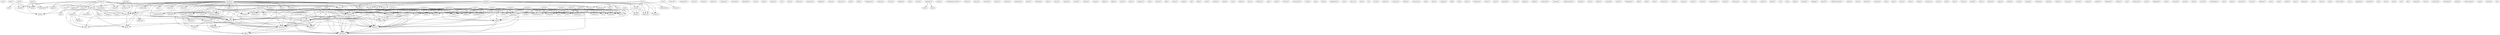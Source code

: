 digraph G {
  yen [ label="yen(1)" ];
  home [ label="home(1)" ];
  shell [ label="shell(5)" ];
  sfu [ label="sfu(3)" ];
  book [ label="book(4)" ];
  posted [ label="posted(1)" ];
  write [ label="write(1)" ];
  responded [ label="responded(1)" ];
  called [ label="called(1)" ];
  chemical [ label="chemical(1)" ];
  mendelzon [ label="mendelzon(1)" ];
  mowat [ label="mowat(1)" ];
  kenney [ label="kenney(1)" ];
  quebec [ label="quebec(1)" ];
  insulation [ label="insulation(1)" ];
  marshall [ label="marshall(1)" ];
  debatable [ label="debatable(1)" ];
  style [ label="style(1)" ];
  email [ label="email(1)" ];
  number [ label="number(1)" ];
  live [ label="live(1)" ];
  radar [ label="radar(1)" ];
  analysis [ label="analysis(1)" ];
  nominator [ label="nominator(1)" ];
  person [ label="person(3)" ];
  scientist [ label="scientist(6)" ];
  citizen [ label="citizen(1)" ];
  penfield [ label="penfield(1)" ];
  iverson [ label="iverson(1)" ];
  lawrence [ label="lawrence(1)" ];
  plate [ label="plate(1)" ];
  hebb [ label="hebb(1)" ];
  canada [ label="canada(10)" ];
  citizenship [ label="citizenship(1)" ];
  interferometry [ label="interferometry(1)" ];
  math [ label="math(4)" ];
  matroid [ label="matroid(1)" ];
  note [ label="note(1)" ];
  mosquito [ label="mosquito(3)" ];
  part [ label="part(1)" ];
  communication [ label="communication(1)" ];
  became [ label="became(1)" ];
  text [ label="text(2)" ];
  code [ label="code(1)" ];
  baseline [ label="baseline(1)" ];
  model [ label="model(1)" ];
  division [ label="division(1)" ];
  summer [ label="summer(1)" ];
  research [ label="research(1)" ];
  grant [ label="grant(1)" ];
  theory [ label="theory(6)" ];
  repellant [ label="repellant(3)" ];
  school [ label="school(1)" ];
  highway [ label="highway(1)" ];
  came [ label="came(1)" ];
  graduate [ label="graduate(1)" ];
  photo [ label="photo(2)" ];
  research [ label="research(1)" ];
  feel [ label="feel(1)" ];
  memory [ label="memory(2)" ];
  syndrome [ label="syndrome(1)" ];
  don [ label="don(1)" ];
  publisher [ label="publisher(2)" ];
  lot [ label="lot(1)" ];
  anthony [ label="anthony(2)" ];
  water [ label="water(1)" ];
  animal [ label="animal(2)" ];
  sense [ label="sense(1)" ];
  complexity [ label="complexity(1)" ];
  completeness [ label="completeness(1)" ];
  ecologist [ label="ecologist(1)" ];
  co [ label="co(1)" ];
  stephenson [ label="stephenson(1)" ];
  electron [ label="electron(1)" ];
  victorin [ label="victorin(1)" ];
  reginald [ label="reginald(1)" ];
  jack [ label="jack(2)" ];
  choose [ label="choose(1)" ];
  greatness [ label="greatness(2)" ];
  area [ label="area(1)" ];
  hear [ label="hear(2)" ];
  joseph [ label="joseph(1)" ];
  chemiluminescensce [ label="chemiluminescensce(1)" ];
  follows [ label="follows(1)" ];
  physiol [ label="physiol(1)" ];
  crawford [ label="crawford(1)" ];
  bulb [ label="bulb(1)" ];
  topology [ label="topology(1)" ];
  admin [ label="admin(1)" ];
  light [ label="light(1)" ];
  subject [ label="subject(1)" ];
  machine [ label="machine(1)" ];
  fessenden [ label="fessenden(1)" ];
  bolton [ label="bolton(1)" ];
  raymond [ label="raymond(1)" ];
  video [ label="video(1)" ];
  dennis [ label="dennis(1)" ];
  respond [ label="respond(1)" ];
  canarie [ label="canarie(1)" ];
  clamen [ label="clamen(1)" ];
  raman [ label="raman(1)" ];
  kidder [ label="kidder(1)" ];
  depth [ label="depth(1)" ];
  aurora [ label="aurora(1)" ];
  chemistry [ label="chemistry(6)" ];
  discovery [ label="discovery(1)" ];
  language [ label="language(1)" ];
  stress [ label="stress(1)" ];
  ask [ label="ask(1)" ];
  vision [ label="vision(2)" ];
  glucose [ label="glucose(1)" ];
  effect [ label="effect(1)" ];
  basis [ label="basis(1)" ];
  rapoport [ label="rapoport(1)" ];
  mail [ label="mail(1)" ];
  marchi [ label="marchi(1)" ];
  bell [ label="bell(1)" ];
  turner [ label="turner(1)" ];
  jardin [ label="jardin(1)" ];
  sid [ label="sid(1)" ];
  klein [ label="klein(1)" ];
  give [ label="give(2)" ];
  name [ label="name(3)" ];
  phone [ label="phone(1)" ];
  reason [ label="reason(1)" ];
  address [ label="address(2)" ];
  whereabouts [ label="whereabouts(1)" ];
  contact [ label="contact(1)" ];
  matt [ label="matt(1)" ];
  culture [ label="culture(1)" ];
  hillier [ label="hillier(1)" ];
  please [ label="please(8)" ];
  nominate [ label="nominate(1)" ];
  drop [ label="drop(1)" ];
  line [ label="line(1)" ];
  soul [ label="soul(1)" ];
  chamm [ label="chamm(2)" ];
  prey [ label="prey(1)" ];
  inventor [ label="inventor(1)" ];
  cortex [ label="cortex(1)" ];
  gunnery [ label="gunnery(1)" ];
  array [ label="array(1)" ];
  spectr [ label="spectr(1)" ];
  walter [ label="walter(1)" ];
  mass [ label="mass(1)" ];
  frederick [ label="frederick(1)" ];
  dna [ label="dna(1)" ];
  statement [ label="statement(1)" ];
  page [ label="page(1)" ];
  spreads [ label="spreads(1)" ];
  change [ label="change(1)" ];
  middle [ label="middle(1)" ];
  kind [ label="kind(1)" ];
  life [ label="life(1)" ];
  event [ label="event(1)" ];
  meister [ label="meister(1)" ];
  microscope [ label="microscope(1)" ];
  sound [ label="sound(1)" ];
  end [ label="end(1)" ];
  hubel [ label="hubel(1)" ];
  meunier [ label="meunier(3)" ];
  game [ label="game(1)" ];
  cosmologist [ label="cosmologist(1)" ];
  conflict [ label="conflict(1)" ];
  experiment [ label="experiment(1)" ];
  cure [ label="cure(1)" ];
  discuss [ label="discuss(1)" ];
  man [ label="man(1)" ];
  medicine [ label="medicine(2)" ];
  chem [ label="chem(4)" ];
  ecology [ label="ecology(2)" ];
  vl [ label="vl(1)" ];
  canadian [ label="canadian(11)" ];
  appear [ label="appear(1)" ];
  hope [ label="hope(1)" ];
  paragraph [ label="paragraph(2)" ];
  rest [ label="rest(1)" ];
  categ [ label="categ(1)" ];
  appedix [ label="appedix(1)" ];
  stanley [ label="stanley(2)" ];
  suzuki [ label="suzuki(1)" ];
  altman [ label="altman(1)" ];
  morrison [ label="morrison(1)" ];
  daykin [ label="daykin(1)" ];
  vancouver [ label="vancouver(1)" ];
  drift [ label="drift(1)" ];
  denis [ label="denis(1)" ];
  mapped [ label="mapped(1)" ];
  kell [ label="kell(2)" ];
  bull [ label="bull(1)" ];
  palmer [ label="palmer(5)" ];
  robert [ label="robert(4)" ];
  leone [ label="leone(1)" ];
  bill [ label="bill(6)" ];
  technique [ label="technique(1)" ];
  taylor [ label="taylor(1)" ];
  tracy [ label="tracy(1)" ];
  nobel [ label="nobel(7)" ];
  pasquale [ label="pasquale(1)" ];
  conway [ label="conway(1)" ];
  george [ label="george(1)" ];
  supply [ label="supply(1)" ];
  computer [ label="computer(3)" ];
  kuszewski [ label="kuszewski(1)" ];
  question [ label="question(1)" ];
  administration [ label="administration(1)" ];
  biology [ label="biology(1)" ];
  raoul [ label="raoul(1)" ];
  parker [ label="parker(1)" ];
  amer [ label="amer(1)" ];
  stoicheff [ label="stoicheff(1)" ];
  brader [ label="brader(1)" ];
  kernaghan [ label="kernaghan(1)" ];
  didn [ label="didn(1)" ];
  martin [ label="martin(1)" ];
  pulp [ label="pulp(1)" ];
  dave [ label="dave(1)" ];
  narrative [ label="narrative(1)" ];
  wright [ label="wright(1)" ];
  anyone [ label="anyone(1)" ];
  insulin [ label="insulin(1)" ];
  coxeter [ label="coxeter(1)" ];
  pananagden [ label="pananagden(1)" ];
  wallace [ label="wallace(1)" ];
  american [ label="american(1)" ];
  zinn [ label="zinn(1)" ];
  reactor [ label="reactor(1)" ];
  project [ label="project(1)" ];
  abbott [ label="abbott(1)" ];
  sir [ label="sir(1)" ];
  neil [ label="neil(1)" ];
  thing [ label="thing(1)" ];
  borealis [ label="borealis(1)" ];
  rom [ label="rom(2)" ];
  richness [ label="richness(1)" ];
  kellogg [ label="kellogg(1)" ];
  gerard [ label="gerard(1)" ];
  electrochemistry [ label="electrochemistry(1)" ];
  anatol [ label="anatol(1)" ];
  mark [ label="mark(1)" ];
  breader [ label="breader(1)" ];
  psychology [ label="psychology(2)" ];
  galindo [ label="galindo(2)" ];
  massimo [ label="massimo(1)" ];
  bob [ label="bob(1)" ];
  goel [ label="goel(1)" ];
  collier [ label="collier(1)" ];
  know [ label="know(1)" ];
  calkin [ label="calkin(1)" ];
  laurence [ label="laurence(1)" ];
  henry [ label="henry(1)" ];
  kelly [ label="kelly(1)" ];
  logic [ label="logic(1)" ];
  strome [ label="strome(1)" ];
  donald [ label="donald(1)" ];
  boris [ label="boris(1)" ];
  lemieux [ label="lemieux(1)" ];
  michael [ label="michael(2)" ];
  amer [ label="amer(1)" ];
  ogilvie [ label="ogilvie(1)" ];
  slotted [ label="slotted(1)" ];
  find [ label="find(1)" ];
  barry [ label="barry(2)" ];
  ursula [ label="ursula(1)" ];
  hans [ label="hans(1)" ];
  enigma [ label="enigma(1)" ];
  category [ label="category(1)" ];
  carbon [ label="carbon(1)" ];
  morley [ label="morley(1)" ];
  poussart [ label="poussart(1)" ];
  wire [ label="wire(2)" ];
  warden [ label="warden(1)" ];
  manuel [ label="manuel(1)" ];
  jackson [ label="jackson(1)" ];
  geraldine [ label="geraldine(1)" ];
  willard [ label="willard(1)" ];
  siegman [ label="siegman(2)" ];
  make [ label="make(1)" ];
  rna [ label="rna(1)" ];
  duckworth [ label="duckworth(1)" ];
  boyle [ label="boyle(1)" ];
  kaplansky [ label="kaplansky(1)" ];
  royle [ label="royle(1)" ];
  macleod [ label="macleod(1)" ];
  quark [ label="quark(1)" ];
  endel [ label="endel(1)" ];
  leal [ label="leal(2)" ];
  science [ label="science(2)" ];
  christopher [ label="christopher(1)" ];
  tom [ label="tom(1)" ];
  andre [ label="andre(1)" ];
  davidson [ label="davidson(1)" ];
  murray [ label="murray(1)" ];
  penguin [ label="penguin(1)" ];
  bott [ label="bott(1)" ];
  galindo [ label="galindo(1)" ];
  copp [ label="copp(1)" ];
  marks [ label="marks(1)" ];
  gary [ label="gary(1)" ];
  graham [ label="graham(1)" ];
  colin [ label="colin(1)" ];
  marie [ label="marie(1)" ];
  cook [ label="cook(1)" ];
  discovered [ label="discovered(1)" ];
  tuzo [ label="tuzo(1)" ];
  appendix [ label="appendix(1)" ];
  kendrick [ label="kendrick(1)" ];
  list [ label="list(5)" ];
  tutte [ label="tutte(1)" ];
  john [ label="john(5)" ];
  see [ label="see(1)" ];
  fill [ label="fill(1)" ];
  prakash [ label="prakash(1)" ];
  brian [ label="brian(2)" ];
  constitute [ label="constitute(1)" ];
  botanique [ label="botanique(1)" ];
  gerald [ label="gerald(1)" ];
  spectroscopy [ label="spectroscopy(2)" ];
  craig [ label="craig(1)" ];
  particle [ label="particle(1)" ];
  cd [ label="cd(2)" ];
  shell -> sfu [ label="3" ];
  shell -> book [ label="1" ];
  shell -> posted [ label="1" ];
  shell -> write [ label="1" ];
  shell -> responded [ label="1" ];
  shell -> called [ label="1" ];
  person -> scientist [ label="1" ];
  person -> citizen [ label="1" ];
  canada -> citizenship [ label="2" ];
  canada -> interferometry [ label="1" ];
  canada -> math [ label="1" ];
  canada -> matroid [ label="1" ];
  canada -> note [ label="1" ];
  canada -> book [ label="2" ];
  canada -> mosquito [ label="1" ];
  canada -> part [ label="1" ];
  canada -> communication [ label="1" ];
  canada -> became [ label="1" ];
  canada -> text [ label="1" ];
  canada -> code [ label="1" ];
  canada -> baseline [ label="1" ];
  canada -> model [ label="1" ];
  canada -> division [ label="2" ];
  canada -> summer [ label="1" ];
  canada -> research [ label="2" ];
  canada -> grant [ label="2" ];
  canada -> theory [ label="1" ];
  canada -> repellant [ label="1" ];
  canada -> school [ label="1" ];
  canada -> highway [ label="1" ];
  canada -> came [ label="1" ];
  canada -> graduate [ label="1" ];
  canada -> photo [ label="1" ];
  canada -> responded [ label="1" ];
  canada -> research [ label="2" ];
  canada -> feel [ label="1" ];
  canada -> memory [ label="1" ];
  canada -> syndrome [ label="1" ];
  canada -> don [ label="2" ];
  canada -> publisher [ label="1" ];
  canada -> lot [ label="1" ];
  anthony -> interferometry [ label="1" ];
  anthony -> math [ label="1" ];
  anthony -> matroid [ label="1" ];
  anthony -> communication [ label="1" ];
  anthony -> code [ label="1" ];
  anthony -> water [ label="1" ];
  anthony -> baseline [ label="1" ];
  anthony -> model [ label="1" ];
  anthony -> theory [ label="1" ];
  anthony -> photo [ label="1" ];
  anthony -> memory [ label="1" ];
  anthony -> syndrome [ label="1" ];
  animal -> sense [ label="1" ];
  animal -> complexity [ label="1" ];
  animal -> completeness [ label="1" ];
  animal -> ecologist [ label="1" ];
  animal -> co [ label="1" ];
  greatness -> area [ label="1" ];
  greatness -> hear [ label="1" ];
  math -> mosquito [ label="3" ];
  math -> bulb [ label="2" ];
  math -> baseline [ label="1" ];
  math -> topology [ label="1" ];
  math -> research [ label="2" ];
  math -> repellant [ label="3" ];
  math -> admin [ label="2" ];
  math -> light [ label="2" ];
  math -> research [ label="2" ];
  math -> syndrome [ label="1" ];
  chemistry -> discovery [ label="1" ];
  chemistry -> mosquito [ label="2" ];
  chemistry -> communication [ label="1" ];
  chemistry -> code [ label="1" ];
  chemistry -> water [ label="1" ];
  chemistry -> baseline [ label="1" ];
  chemistry -> model [ label="1" ];
  chemistry -> language [ label="1" ];
  chemistry -> stress [ label="1" ];
  chemistry -> ask [ label="1" ];
  chemistry -> theory [ label="1" ];
  chemistry -> repellant [ label="2" ];
  chemistry -> vision [ label="1" ];
  chemistry -> photo [ label="1" ];
  chemistry -> glucose [ label="1" ];
  chemistry -> memory [ label="1" ];
  chemistry -> effect [ label="1" ];
  chemistry -> syndrome [ label="1" ];
  give -> name [ label="1" ];
  give -> scientist [ label="1" ];
  give -> phone [ label="1" ];
  give -> reason [ label="1" ];
  give -> address [ label="1" ];
  give -> whereabouts [ label="1" ];
  give -> contact [ label="1" ];
  please -> note [ label="1" ];
  please -> name [ label="1" ];
  please -> scientist [ label="1" ];
  please -> phone [ label="1" ];
  please -> reason [ label="1" ];
  please -> address [ label="1" ];
  please -> nominate [ label="2" ];
  please -> summer [ label="1" ];
  please -> feel [ label="1" ];
  please -> drop [ label="1" ];
  please -> line [ label="1" ];
  please -> contact [ label="1" ];
  please -> don [ label="1" ];
  please -> lot [ label="1" ];
  chamm -> complexity [ label="1" ];
  chamm -> prey [ label="1" ];
  chamm -> inventor [ label="1" ];
  chamm -> completeness [ label="1" ];
  chamm -> ecologist [ label="1" ];
  chamm -> cortex [ label="1" ];
  chamm -> gunnery [ label="1" ];
  chamm -> array [ label="1" ];
  chamm -> co [ label="1" ];
  chamm -> spectr [ label="1" ];
  book -> statement [ label="2" ];
  book -> page [ label="2" ];
  book -> scientist [ label="2" ];
  book -> text [ label="2" ];
  book -> spreads [ label="2" ];
  book -> photo [ label="2" ];
  book -> change [ label="2" ];
  book -> called [ label="1" ];
  book -> middle [ label="2" ];
  book -> kind [ label="2" ];
  book -> life [ label="2" ];
  mosquito -> bulb [ label="1" ];
  mosquito -> baseline [ label="1" ];
  mosquito -> research [ label="1" ];
  mosquito -> admin [ label="1" ];
  mosquito -> light [ label="1" ];
  mosquito -> research [ label="1" ];
  meunier -> game [ label="1" ];
  meunier -> cosmologist [ label="1" ];
  meunier -> language [ label="2" ];
  meunier -> conflict [ label="1" ];
  meunier -> stress [ label="1" ];
  meunier -> theory [ label="1" ];
  meunier -> glucose [ label="2" ];
  meunier -> memory [ label="1" ];
  meunier -> effect [ label="2" ];
  name -> phone [ label="1" ];
  name -> address [ label="1" ];
  name -> medicine [ label="2" ];
  name -> chem [ label="2" ];
  name -> contact [ label="1" ];
  ecology -> prey [ label="1" ];
  ecology -> language [ label="1" ];
  ecology -> cortex [ label="1" ];
  ecology -> vision [ label="1" ];
  ecology -> glucose [ label="1" ];
  ecology -> effect [ label="1" ];
  ecology -> array [ label="1" ];
  ecology -> spectr [ label="1" ];
  canadian -> scientist [ label="3" ];
  canadian -> reason [ label="1" ];
  canadian -> nominate [ label="2" ];
  canadian -> posted [ label="2" ];
  canadian -> theory [ label="1" ];
  canadian -> appear [ label="1" ];
  canadian -> hope [ label="2" ];
  canadian -> write [ label="2" ];
  canadian -> citizen [ label="1" ];
  canadian -> called [ label="2" ];
  canadian -> paragraph [ label="1" ];
  canadian -> rest [ label="1" ];
  canadian -> categ [ label="1" ];
  canadian -> appedix [ label="1" ];
  canadian -> don [ label="2" ];
  stanley -> inventor [ label="1" ];
  stanley -> completeness [ label="1" ];
  stanley -> ecologist [ label="1" ];
  stanley -> medicine [ label="1" ];
  stanley -> chem [ label="1" ];
  stanley -> gunnery [ label="1" ];
  stanley -> co [ label="1" ];
  scientist -> kind [ label="4" ];
  scientist -> life [ label="4" ];
  text -> highway [ label="1" ];
  text -> photo [ label="1" ];
  text -> kind [ label="1" ];
  text -> life [ label="1" ];
  palmer -> model [ label="2" ];
  palmer -> language [ label="1" ];
  palmer -> research [ label="1" ];
  palmer -> theory [ label="2" ];
  palmer -> repellant [ label="4" ];
  palmer -> admin [ label="1" ];
  palmer -> light [ label="1" ];
  palmer -> vision [ label="1" ];
  palmer -> photo [ label="2" ];
  palmer -> glucose [ label="1" ];
  palmer -> research [ label="1" ];
  palmer -> chem [ label="1" ];
  palmer -> memory [ label="2" ];
  palmer -> effect [ label="1" ];
  palmer -> syndrome [ label="2" ];
  robert -> cosmologist [ label="1" ];
  robert -> completeness [ label="1" ];
  robert -> language [ label="2" ];
  robert -> conflict [ label="1" ];
  robert -> stress [ label="1" ];
  robert -> ecologist [ label="1" ];
  robert -> theory [ label="1" ];
  robert -> vision [ label="2" ];
  robert -> glucose [ label="2" ];
  robert -> medicine [ label="1" ];
  robert -> chem [ label="1" ];
  robert -> memory [ label="1" ];
  robert -> effect [ label="2" ];
  robert -> gunnery [ label="1" ];
  robert -> co [ label="1" ];
  bill -> model [ label="3" ];
  bill -> language [ label="1" ];
  bill -> research [ label="1" ];
  bill -> theory [ label="3" ];
  bill -> repellant [ label="5" ];
  bill -> admin [ label="1" ];
  bill -> light [ label="1" ];
  bill -> vision [ label="1" ];
  bill -> photo [ label="3" ];
  bill -> glucose [ label="1" ];
  bill -> research [ label="1" ];
  bill -> chem [ label="1" ];
  bill -> memory [ label="3" ];
  bill -> effect [ label="1" ];
  bill -> syndrome [ label="3" ];
  nobel -> cosmologist [ label="1" ];
  nobel -> language [ label="1" ];
  nobel -> conflict [ label="1" ];
  nobel -> stress [ label="1" ];
  nobel -> theory [ label="3" ];
  nobel -> repellant [ label="2" ];
  nobel -> cortex [ label="2" ];
  nobel -> vision [ label="1" ];
  nobel -> photo [ label="2" ];
  nobel -> glucose [ label="1" ];
  nobel -> medicine [ label="2" ];
  nobel -> chem [ label="2" ];
  nobel -> memory [ label="3" ];
  nobel -> effect [ label="1" ];
  nobel -> syndrome [ label="2" ];
  nobel -> array [ label="2" ];
  nobel -> spectr [ label="2" ];
  computer -> cosmologist [ label="1" ];
  computer -> language [ label="2" ];
  computer -> conflict [ label="1" ];
  computer -> stress [ label="1" ];
  computer -> theory [ label="1" ];
  computer -> glucose [ label="2" ];
  computer -> memory [ label="1" ];
  computer -> effect [ label="2" ];
  amer -> repellant [ label="1" ];
  amer -> photo [ label="1" ];
  amer -> memory [ label="1" ];
  amer -> syndrome [ label="1" ];
  amer -> categ [ label="1" ];
  martin -> language [ label="1" ];
  martin -> theory [ label="1" ];
  martin -> vision [ label="1" ];
  martin -> glucose [ label="1" ];
  martin -> effect [ label="1" ];
  martin -> categ [ label="1" ];
  research -> light [ label="1" ];
  rom -> publisher [ label="1" ];
  rom -> richness [ label="1" ];
  spreads -> photo [ label="1" ];
  spreads -> middle [ label="1" ];
  spreads -> kind [ label="1" ];
  spreads -> life [ label="1" ];
  theory -> repellant [ label="2" ];
  theory -> syndrome [ label="2" ];
  theory -> categ [ label="2" ];
  repellant -> admin [ label="1" ];
  repellant -> light [ label="1" ];
  repellant -> research [ label="1" ];
  psychology -> photo [ label="1" ];
  psychology -> syndrome [ label="1" ];
  galindo -> vision [ label="1" ];
  galindo -> glucose [ label="1" ];
  galindo -> effect [ label="1" ];
  galindo -> gunnery [ label="1" ];
  galindo -> array [ label="1" ];
  galindo -> co [ label="1" ];
  galindo -> spectr [ label="1" ];
  vision -> memory [ label="1" ];
  photo -> memory [ label="1" ];
  photo -> syndrome [ label="1" ];
  photo -> kind [ label="1" ];
  photo -> life [ label="1" ];
  michael -> glucose [ label="1" ];
  michael -> memory [ label="1" ];
  michael -> effect [ label="1" ];
  michael -> syndrome [ label="1" ];
  michael -> array [ label="2" ];
  michael -> spectr [ label="2" ];
  amer -> memory [ label="1" ];
  amer -> syndrome [ label="1" ];
  amer -> categ [ label="1" ];
  hope -> find [ label="1" ];
  barry -> write [ label="1" ];
  barry -> responded [ label="1" ];
  barry -> called [ label="1" ];
  hans -> research [ label="1" ];
  hans -> chem [ label="1" ];
  hans -> memory [ label="1" ];
  medicine -> chem [ label="1" ];
  wire -> research [ label="1" ];
  wire -> memory [ label="1" ];
  wire -> syndrome [ label="1" ];
  siegman -> memory [ label="1" ];
  siegman -> syndrome [ label="1" ];
  chem -> memory [ label="1" ];
  chem -> syndrome [ label="1" ];
  paragraph -> make [ label="1" ];
  memory -> syndrome [ label="1" ];
  leal -> gunnery [ label="1" ];
  leal -> array [ label="1" ];
  leal -> co [ label="1" ];
  leal -> spectr [ label="1" ];
  galindo -> co [ label="1" ];
  galindo -> spectr [ label="1" ];
}

